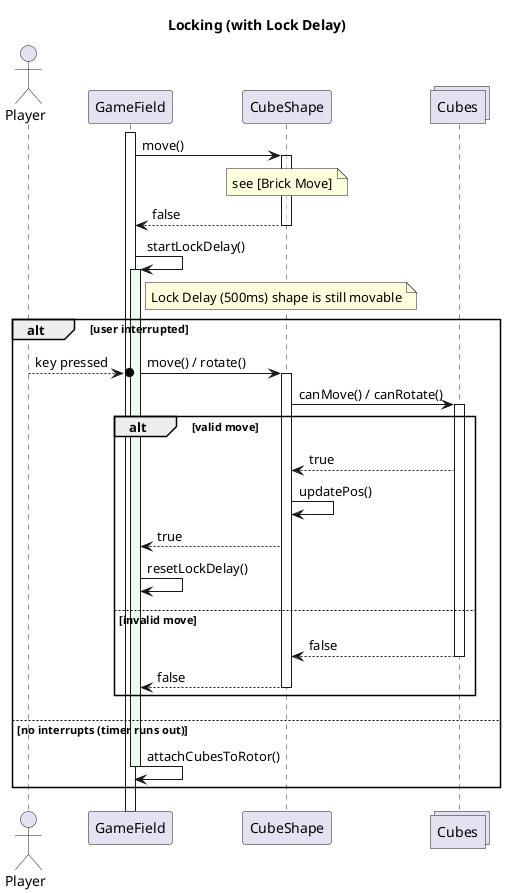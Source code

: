 @startuml
'hide footbox
!pragma teoz true
title Locking (with Lock Delay)

actor Player as P
participant GameField as GF
participant CubeShape as CS
collections Cubes as C

activate GF
GF -> CS : move()
activate CS #FFFFFF80
note over CS
    see [Brick Move]
endnote
CS --> GF : false
deactivate CS
GF -> GF : startLockDelay()
activate GF #EFFFEF
note right GF
    Lock Delay (500ms) shape is still movable
'   https://tetris.fandom.com/wiki/Lock_delay
'   https://tetris.wiki/Lock_delay
'   https://harddrop.com/wiki/Lock_delay
endnote
alt user interrupted
    P -->o GF : key pressed
    & GF -> CS : move() / rotate()
    activate CS
    CS -> C : canMove() / canRotate()
    activate C
    alt valid move
        C --> CS : true
        CS -> CS : updatePos()
        CS --> GF : true
        GF -> GF : resetLockDelay()
    else invalid move
        C --> CS : false
        deactivate C
        CS --> GF : false
        deactivate CS
    end
else no interrupts (timer runs out)
    GF -> GF : attachCubesToRotor()
    deactivate GF
end

@enduml
